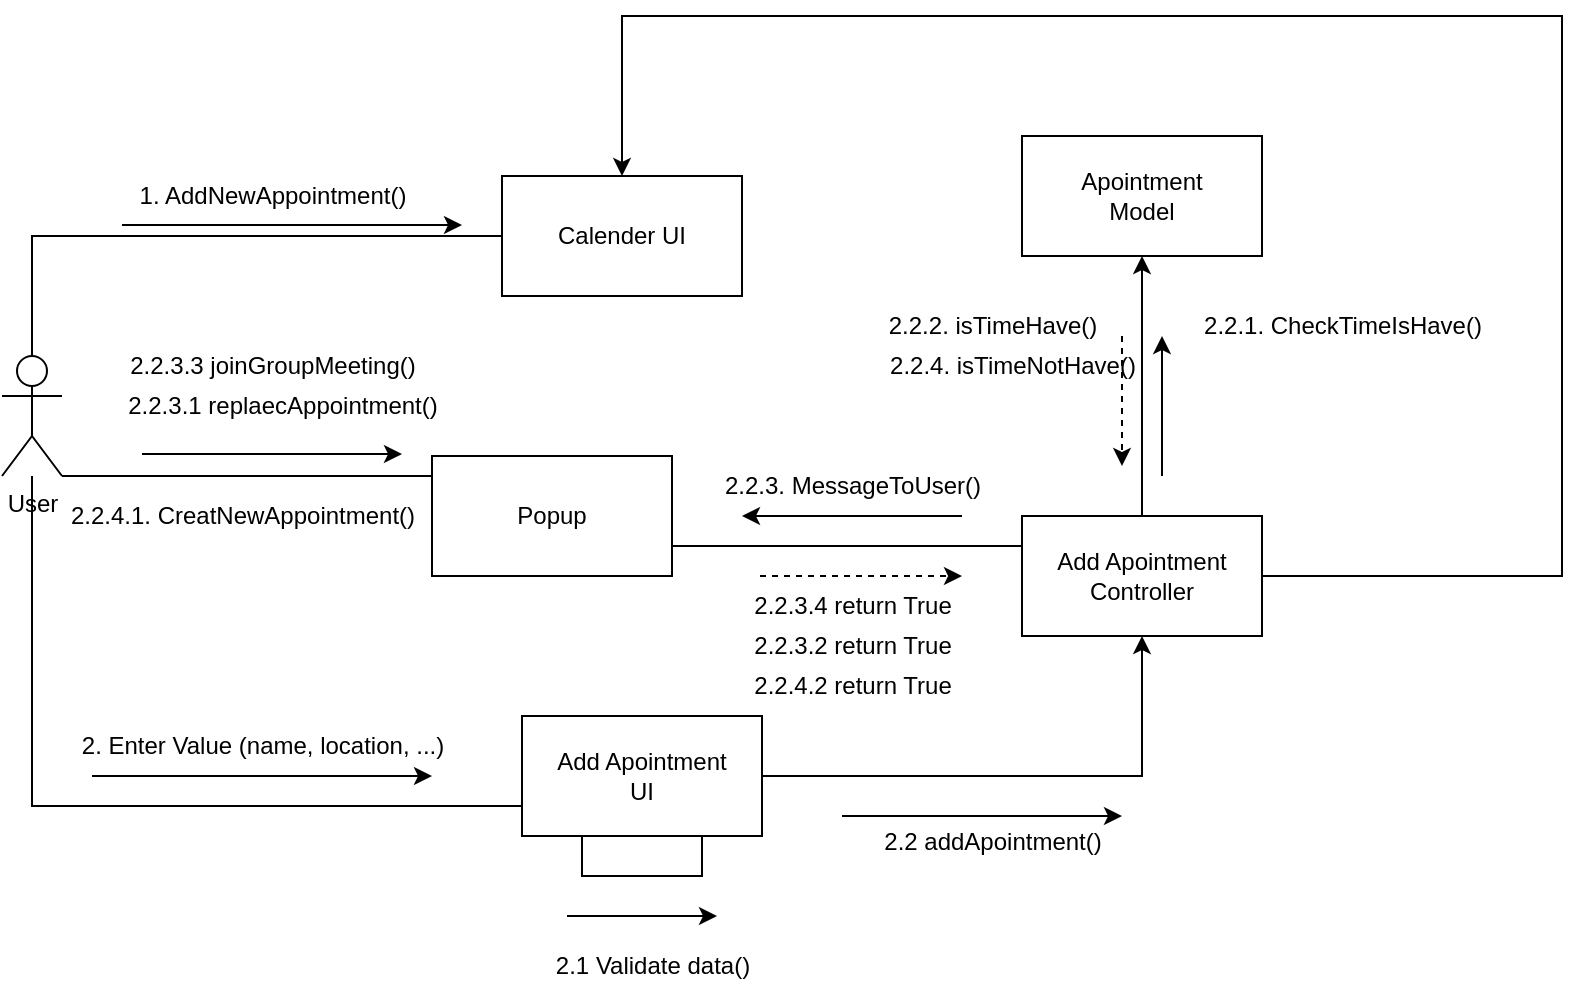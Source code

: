 <mxfile version="21.2.0" type="github">
  <diagram name="Page-1" id="BFHm7yBYUEE-OBfhke2G">
    <mxGraphModel dx="1434" dy="796" grid="1" gridSize="10" guides="1" tooltips="1" connect="1" arrows="1" fold="1" page="1" pageScale="1" pageWidth="850" pageHeight="1100" math="0" shadow="0">
      <root>
        <mxCell id="0" />
        <mxCell id="1" parent="0" />
        <mxCell id="sz0t4Gv9qL_yFeW9ZUt0-3" style="edgeStyle=orthogonalEdgeStyle;rounded=0;orthogonalLoop=1;jettySize=auto;html=1;entryX=0;entryY=0.5;entryDx=0;entryDy=0;endArrow=none;endFill=0;" edge="1" parent="1" source="Tjwb_X0BF-MsGqDyGyaO-1" target="Tjwb_X0BF-MsGqDyGyaO-2">
          <mxGeometry relative="1" as="geometry">
            <Array as="points">
              <mxPoint x="55" y="130" />
            </Array>
          </mxGeometry>
        </mxCell>
        <mxCell id="sz0t4Gv9qL_yFeW9ZUt0-8" style="edgeStyle=orthogonalEdgeStyle;rounded=0;orthogonalLoop=1;jettySize=auto;html=1;entryX=0;entryY=0.75;entryDx=0;entryDy=0;endArrow=none;endFill=0;" edge="1" parent="1" source="Tjwb_X0BF-MsGqDyGyaO-1" target="Tjwb_X0BF-MsGqDyGyaO-4">
          <mxGeometry relative="1" as="geometry">
            <Array as="points">
              <mxPoint x="55" y="415" />
            </Array>
          </mxGeometry>
        </mxCell>
        <mxCell id="Tjwb_X0BF-MsGqDyGyaO-1" value="User" style="shape=umlActor;verticalLabelPosition=bottom;verticalAlign=top;html=1;outlineConnect=0;" parent="1" vertex="1">
          <mxGeometry x="40" y="190" width="30" height="60" as="geometry" />
        </mxCell>
        <mxCell id="Tjwb_X0BF-MsGqDyGyaO-2" value="Calender UI" style="rounded=0;whiteSpace=wrap;html=1;" parent="1" vertex="1">
          <mxGeometry x="290" y="100" width="120" height="60" as="geometry" />
        </mxCell>
        <mxCell id="sz0t4Gv9qL_yFeW9ZUt0-25" style="edgeStyle=orthogonalEdgeStyle;rounded=0;orthogonalLoop=1;jettySize=auto;html=1;endArrow=none;endFill=0;entryX=1;entryY=1;entryDx=0;entryDy=0;entryPerimeter=0;" edge="1" parent="1" source="Tjwb_X0BF-MsGqDyGyaO-3" target="Tjwb_X0BF-MsGqDyGyaO-1">
          <mxGeometry relative="1" as="geometry">
            <mxPoint x="100" y="270" as="targetPoint" />
            <Array as="points">
              <mxPoint x="120" y="250" />
              <mxPoint x="120" y="250" />
            </Array>
          </mxGeometry>
        </mxCell>
        <mxCell id="Tjwb_X0BF-MsGqDyGyaO-3" value="Popup" style="rounded=0;whiteSpace=wrap;html=1;" parent="1" vertex="1">
          <mxGeometry x="255" y="240" width="120" height="60" as="geometry" />
        </mxCell>
        <mxCell id="sz0t4Gv9qL_yFeW9ZUt0-14" style="edgeStyle=orthogonalEdgeStyle;rounded=0;orthogonalLoop=1;jettySize=auto;html=1;exitX=1;exitY=0.5;exitDx=0;exitDy=0;entryX=0.5;entryY=1;entryDx=0;entryDy=0;" edge="1" parent="1" source="Tjwb_X0BF-MsGqDyGyaO-4" target="Tjwb_X0BF-MsGqDyGyaO-6">
          <mxGeometry relative="1" as="geometry" />
        </mxCell>
        <mxCell id="Tjwb_X0BF-MsGqDyGyaO-4" value="Add Apointment&lt;br&gt;UI" style="rounded=0;whiteSpace=wrap;html=1;" parent="1" vertex="1">
          <mxGeometry x="300" y="370" width="120" height="60" as="geometry" />
        </mxCell>
        <mxCell id="sz0t4Gv9qL_yFeW9ZUt0-17" style="edgeStyle=orthogonalEdgeStyle;rounded=0;orthogonalLoop=1;jettySize=auto;html=1;exitX=0.5;exitY=0;exitDx=0;exitDy=0;entryX=0.5;entryY=1;entryDx=0;entryDy=0;" edge="1" parent="1" source="Tjwb_X0BF-MsGqDyGyaO-6" target="Tjwb_X0BF-MsGqDyGyaO-7">
          <mxGeometry relative="1" as="geometry" />
        </mxCell>
        <mxCell id="sz0t4Gv9qL_yFeW9ZUt0-23" style="edgeStyle=orthogonalEdgeStyle;rounded=0;orthogonalLoop=1;jettySize=auto;html=1;exitX=0;exitY=0.25;exitDx=0;exitDy=0;entryX=1;entryY=0.5;entryDx=0;entryDy=0;endArrow=none;endFill=0;" edge="1" parent="1" source="Tjwb_X0BF-MsGqDyGyaO-6" target="Tjwb_X0BF-MsGqDyGyaO-3">
          <mxGeometry relative="1" as="geometry">
            <Array as="points">
              <mxPoint x="375" y="285" />
            </Array>
          </mxGeometry>
        </mxCell>
        <mxCell id="sz0t4Gv9qL_yFeW9ZUt0-37" style="edgeStyle=orthogonalEdgeStyle;rounded=0;orthogonalLoop=1;jettySize=auto;html=1;entryX=0.5;entryY=0;entryDx=0;entryDy=0;" edge="1" parent="1" source="Tjwb_X0BF-MsGqDyGyaO-6" target="Tjwb_X0BF-MsGqDyGyaO-2">
          <mxGeometry relative="1" as="geometry">
            <Array as="points">
              <mxPoint x="820" y="300" />
              <mxPoint x="820" y="20" />
              <mxPoint x="350" y="20" />
            </Array>
          </mxGeometry>
        </mxCell>
        <mxCell id="Tjwb_X0BF-MsGqDyGyaO-6" value="Add Apointment&lt;br&gt;Controller" style="rounded=0;whiteSpace=wrap;html=1;" parent="1" vertex="1">
          <mxGeometry x="550" y="270" width="120" height="60" as="geometry" />
        </mxCell>
        <mxCell id="Tjwb_X0BF-MsGqDyGyaO-7" value="Apointment&lt;br&gt;Model" style="rounded=0;whiteSpace=wrap;html=1;" parent="1" vertex="1">
          <mxGeometry x="550" y="80" width="120" height="60" as="geometry" />
        </mxCell>
        <mxCell id="sz0t4Gv9qL_yFeW9ZUt0-4" value="" style="endArrow=classic;html=1;rounded=0;" edge="1" parent="1">
          <mxGeometry width="50" height="50" relative="1" as="geometry">
            <mxPoint x="100" y="124.5" as="sourcePoint" />
            <mxPoint x="270" y="124.5" as="targetPoint" />
          </mxGeometry>
        </mxCell>
        <mxCell id="sz0t4Gv9qL_yFeW9ZUt0-5" value="1. AddNewAppointment()" style="text;html=1;align=center;verticalAlign=middle;resizable=0;points=[];autosize=1;strokeColor=none;fillColor=none;" vertex="1" parent="1">
          <mxGeometry x="95" y="94.5" width="160" height="30" as="geometry" />
        </mxCell>
        <mxCell id="sz0t4Gv9qL_yFeW9ZUt0-9" value="" style="endArrow=classic;html=1;rounded=0;" edge="1" parent="1">
          <mxGeometry width="50" height="50" relative="1" as="geometry">
            <mxPoint x="85" y="400" as="sourcePoint" />
            <mxPoint x="255" y="400" as="targetPoint" />
          </mxGeometry>
        </mxCell>
        <mxCell id="sz0t4Gv9qL_yFeW9ZUt0-10" value="2. Enter Value (name, location, ...)" style="text;html=1;align=center;verticalAlign=middle;resizable=0;points=[];autosize=1;strokeColor=none;fillColor=none;" vertex="1" parent="1">
          <mxGeometry x="70" y="370" width="200" height="30" as="geometry" />
        </mxCell>
        <mxCell id="sz0t4Gv9qL_yFeW9ZUt0-11" style="edgeStyle=orthogonalEdgeStyle;rounded=0;orthogonalLoop=1;jettySize=auto;html=1;exitX=0.25;exitY=1;exitDx=0;exitDy=0;entryX=0.75;entryY=1;entryDx=0;entryDy=0;endArrow=none;endFill=0;" edge="1" parent="1" source="Tjwb_X0BF-MsGqDyGyaO-4" target="Tjwb_X0BF-MsGqDyGyaO-4">
          <mxGeometry relative="1" as="geometry" />
        </mxCell>
        <mxCell id="sz0t4Gv9qL_yFeW9ZUt0-12" value="" style="endArrow=classic;html=1;rounded=0;" edge="1" parent="1">
          <mxGeometry width="50" height="50" relative="1" as="geometry">
            <mxPoint x="322.5" y="470" as="sourcePoint" />
            <mxPoint x="397.5" y="470" as="targetPoint" />
            <Array as="points">
              <mxPoint x="352.5" y="470" />
            </Array>
          </mxGeometry>
        </mxCell>
        <mxCell id="sz0t4Gv9qL_yFeW9ZUt0-13" value="2.1 Validate data()" style="text;html=1;align=center;verticalAlign=middle;resizable=0;points=[];autosize=1;strokeColor=none;fillColor=none;" vertex="1" parent="1">
          <mxGeometry x="305" y="480" width="120" height="30" as="geometry" />
        </mxCell>
        <mxCell id="sz0t4Gv9qL_yFeW9ZUt0-15" value="" style="endArrow=classic;html=1;rounded=0;" edge="1" parent="1">
          <mxGeometry width="50" height="50" relative="1" as="geometry">
            <mxPoint x="460" y="420" as="sourcePoint" />
            <mxPoint x="600" y="420" as="targetPoint" />
            <Array as="points">
              <mxPoint x="490" y="420" />
            </Array>
          </mxGeometry>
        </mxCell>
        <mxCell id="sz0t4Gv9qL_yFeW9ZUt0-16" value="2.2 addApointment()" style="text;html=1;align=center;verticalAlign=middle;resizable=0;points=[];autosize=1;strokeColor=none;fillColor=none;" vertex="1" parent="1">
          <mxGeometry x="470" y="418" width="130" height="30" as="geometry" />
        </mxCell>
        <mxCell id="sz0t4Gv9qL_yFeW9ZUt0-18" value="2.2.1. CheckTimeIsHave()" style="text;html=1;align=center;verticalAlign=middle;resizable=0;points=[];autosize=1;strokeColor=none;fillColor=none;" vertex="1" parent="1">
          <mxGeometry x="630" y="160" width="160" height="30" as="geometry" />
        </mxCell>
        <mxCell id="sz0t4Gv9qL_yFeW9ZUt0-19" value="" style="endArrow=classic;html=1;rounded=0;" edge="1" parent="1">
          <mxGeometry width="50" height="50" relative="1" as="geometry">
            <mxPoint x="620" y="250" as="sourcePoint" />
            <mxPoint x="620" y="180" as="targetPoint" />
          </mxGeometry>
        </mxCell>
        <mxCell id="sz0t4Gv9qL_yFeW9ZUt0-21" value="" style="endArrow=classic;html=1;rounded=0;dashed=1;" edge="1" parent="1">
          <mxGeometry width="50" height="50" relative="1" as="geometry">
            <mxPoint x="600" y="180" as="sourcePoint" />
            <mxPoint x="600" y="245" as="targetPoint" />
          </mxGeometry>
        </mxCell>
        <mxCell id="sz0t4Gv9qL_yFeW9ZUt0-22" value="2.2.2. isTimeHave()" style="text;html=1;align=center;verticalAlign=middle;resizable=0;points=[];autosize=1;strokeColor=none;fillColor=none;" vertex="1" parent="1">
          <mxGeometry x="470" y="160" width="130" height="30" as="geometry" />
        </mxCell>
        <mxCell id="sz0t4Gv9qL_yFeW9ZUt0-24" value="2.2.3. MessageToUser()" style="text;html=1;align=center;verticalAlign=middle;resizable=0;points=[];autosize=1;strokeColor=none;fillColor=none;" vertex="1" parent="1">
          <mxGeometry x="390" y="240" width="150" height="30" as="geometry" />
        </mxCell>
        <mxCell id="sz0t4Gv9qL_yFeW9ZUt0-26" value="" style="endArrow=classic;html=1;rounded=0;" edge="1" parent="1">
          <mxGeometry width="50" height="50" relative="1" as="geometry">
            <mxPoint x="520" y="270" as="sourcePoint" />
            <mxPoint x="410" y="270" as="targetPoint" />
          </mxGeometry>
        </mxCell>
        <mxCell id="sz0t4Gv9qL_yFeW9ZUt0-27" value="" style="endArrow=classic;html=1;rounded=0;" edge="1" parent="1">
          <mxGeometry width="50" height="50" relative="1" as="geometry">
            <mxPoint x="110" y="239" as="sourcePoint" />
            <mxPoint x="240" y="239" as="targetPoint" />
          </mxGeometry>
        </mxCell>
        <mxCell id="sz0t4Gv9qL_yFeW9ZUt0-28" value="2.2.3.3 joinGroupMeeting()" style="text;html=1;align=center;verticalAlign=middle;resizable=0;points=[];autosize=1;strokeColor=none;fillColor=none;" vertex="1" parent="1">
          <mxGeometry x="90" y="180" width="170" height="30" as="geometry" />
        </mxCell>
        <mxCell id="sz0t4Gv9qL_yFeW9ZUt0-29" value="2.2.3.1 replaecAppointment()" style="text;html=1;align=center;verticalAlign=middle;resizable=0;points=[];autosize=1;strokeColor=none;fillColor=none;" vertex="1" parent="1">
          <mxGeometry x="90" y="200" width="180" height="30" as="geometry" />
        </mxCell>
        <mxCell id="sz0t4Gv9qL_yFeW9ZUt0-30" value="" style="endArrow=classic;html=1;rounded=0;dashed=1;" edge="1" parent="1">
          <mxGeometry width="50" height="50" relative="1" as="geometry">
            <mxPoint x="419" y="300" as="sourcePoint" />
            <mxPoint x="520" y="300" as="targetPoint" />
          </mxGeometry>
        </mxCell>
        <mxCell id="sz0t4Gv9qL_yFeW9ZUt0-31" value="2.2.3.4 return True" style="text;html=1;align=center;verticalAlign=middle;resizable=0;points=[];autosize=1;strokeColor=none;fillColor=none;" vertex="1" parent="1">
          <mxGeometry x="405" y="300" width="120" height="30" as="geometry" />
        </mxCell>
        <mxCell id="sz0t4Gv9qL_yFeW9ZUt0-32" value="2.2.3.2 return True" style="text;html=1;align=center;verticalAlign=middle;resizable=0;points=[];autosize=1;strokeColor=none;fillColor=none;" vertex="1" parent="1">
          <mxGeometry x="405" y="320" width="120" height="30" as="geometry" />
        </mxCell>
        <mxCell id="sz0t4Gv9qL_yFeW9ZUt0-33" value="2.2.4. isTimeNotHave()" style="text;html=1;align=center;verticalAlign=middle;resizable=0;points=[];autosize=1;strokeColor=none;fillColor=none;" vertex="1" parent="1">
          <mxGeometry x="470" y="180" width="150" height="30" as="geometry" />
        </mxCell>
        <mxCell id="sz0t4Gv9qL_yFeW9ZUt0-34" value="2.2.4.1. CreatNewAppointment()" style="text;html=1;align=center;verticalAlign=middle;resizable=0;points=[];autosize=1;strokeColor=none;fillColor=none;" vertex="1" parent="1">
          <mxGeometry x="60" y="255" width="200" height="30" as="geometry" />
        </mxCell>
        <mxCell id="sz0t4Gv9qL_yFeW9ZUt0-36" value="2.2.4.2 return True" style="text;html=1;align=center;verticalAlign=middle;resizable=0;points=[];autosize=1;strokeColor=none;fillColor=none;" vertex="1" parent="1">
          <mxGeometry x="405" y="340" width="120" height="30" as="geometry" />
        </mxCell>
      </root>
    </mxGraphModel>
  </diagram>
</mxfile>
